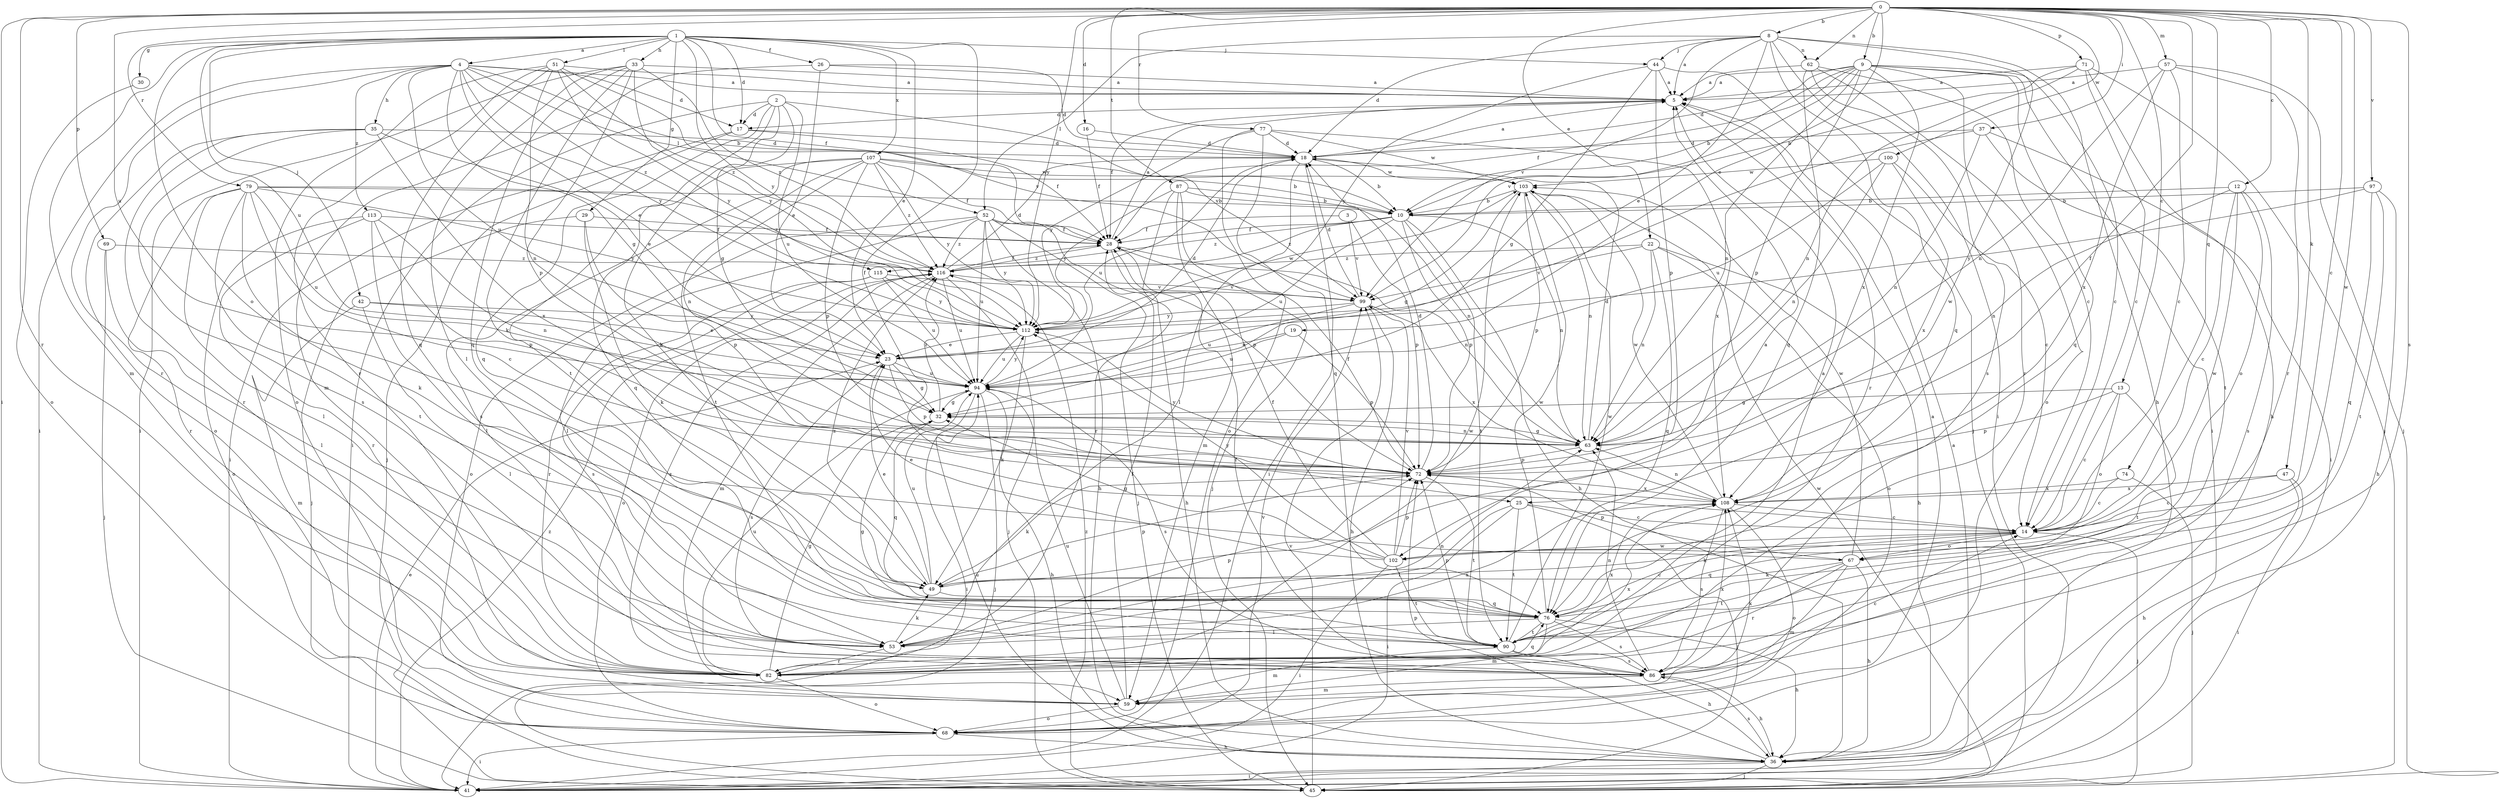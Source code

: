 strict digraph  {
0;
1;
2;
3;
4;
5;
8;
9;
10;
12;
13;
14;
16;
17;
18;
19;
22;
23;
25;
26;
28;
29;
30;
32;
33;
35;
36;
37;
41;
42;
44;
45;
47;
49;
51;
52;
53;
57;
59;
62;
63;
67;
68;
69;
71;
72;
74;
76;
77;
79;
82;
86;
87;
90;
94;
97;
99;
100;
102;
103;
107;
108;
112;
113;
115;
116;
0 -> 8  [label=b];
0 -> 9  [label=b];
0 -> 12  [label=c];
0 -> 13  [label=c];
0 -> 14  [label=c];
0 -> 16  [label=d];
0 -> 19  [label=e];
0 -> 22  [label=e];
0 -> 25  [label=f];
0 -> 37  [label=i];
0 -> 41  [label=i];
0 -> 47  [label=k];
0 -> 57  [label=m];
0 -> 62  [label=n];
0 -> 69  [label=p];
0 -> 71  [label=p];
0 -> 74  [label=q];
0 -> 77  [label=r];
0 -> 79  [label=r];
0 -> 82  [label=r];
0 -> 86  [label=s];
0 -> 87  [label=t];
0 -> 94  [label=u];
0 -> 97  [label=v];
0 -> 100  [label=w];
0 -> 102  [label=w];
0 -> 112  [label=y];
1 -> 4  [label=a];
1 -> 17  [label=d];
1 -> 23  [label=e];
1 -> 25  [label=f];
1 -> 26  [label=f];
1 -> 28  [label=f];
1 -> 29  [label=g];
1 -> 30  [label=g];
1 -> 33  [label=h];
1 -> 42  [label=j];
1 -> 44  [label=j];
1 -> 51  [label=l];
1 -> 59  [label=m];
1 -> 67  [label=o];
1 -> 94  [label=u];
1 -> 107  [label=x];
1 -> 112  [label=y];
2 -> 17  [label=d];
2 -> 32  [label=g];
2 -> 41  [label=i];
2 -> 49  [label=k];
2 -> 76  [label=q];
2 -> 90  [label=t];
2 -> 94  [label=u];
2 -> 99  [label=v];
3 -> 28  [label=f];
3 -> 72  [label=p];
3 -> 99  [label=v];
4 -> 5  [label=a];
4 -> 10  [label=b];
4 -> 17  [label=d];
4 -> 23  [label=e];
4 -> 32  [label=g];
4 -> 35  [label=h];
4 -> 41  [label=i];
4 -> 52  [label=l];
4 -> 82  [label=r];
4 -> 94  [label=u];
4 -> 112  [label=y];
4 -> 113  [label=z];
4 -> 115  [label=z];
5 -> 17  [label=d];
5 -> 28  [label=f];
5 -> 82  [label=r];
8 -> 5  [label=a];
8 -> 18  [label=d];
8 -> 23  [label=e];
8 -> 36  [label=h];
8 -> 41  [label=i];
8 -> 44  [label=j];
8 -> 52  [label=l];
8 -> 62  [label=n];
8 -> 76  [label=q];
8 -> 99  [label=v];
8 -> 102  [label=w];
9 -> 5  [label=a];
9 -> 10  [label=b];
9 -> 14  [label=c];
9 -> 18  [label=d];
9 -> 28  [label=f];
9 -> 41  [label=i];
9 -> 63  [label=n];
9 -> 72  [label=p];
9 -> 76  [label=q];
9 -> 82  [label=r];
9 -> 99  [label=v];
9 -> 108  [label=x];
10 -> 28  [label=f];
10 -> 36  [label=h];
10 -> 63  [label=n];
10 -> 72  [label=p];
10 -> 90  [label=t];
10 -> 94  [label=u];
10 -> 115  [label=z];
10 -> 116  [label=z];
12 -> 10  [label=b];
12 -> 14  [label=c];
12 -> 63  [label=n];
12 -> 67  [label=o];
12 -> 86  [label=s];
12 -> 102  [label=w];
13 -> 14  [label=c];
13 -> 32  [label=g];
13 -> 67  [label=o];
13 -> 72  [label=p];
13 -> 90  [label=t];
14 -> 45  [label=j];
14 -> 49  [label=k];
14 -> 67  [label=o];
14 -> 76  [label=q];
14 -> 102  [label=w];
16 -> 18  [label=d];
16 -> 28  [label=f];
17 -> 18  [label=d];
17 -> 28  [label=f];
17 -> 41  [label=i];
17 -> 45  [label=j];
18 -> 5  [label=a];
18 -> 10  [label=b];
18 -> 41  [label=i];
18 -> 53  [label=l];
18 -> 94  [label=u];
18 -> 103  [label=w];
19 -> 23  [label=e];
19 -> 72  [label=p];
19 -> 94  [label=u];
22 -> 36  [label=h];
22 -> 63  [label=n];
22 -> 68  [label=o];
22 -> 76  [label=q];
22 -> 99  [label=v];
22 -> 116  [label=z];
23 -> 18  [label=d];
23 -> 32  [label=g];
23 -> 72  [label=p];
23 -> 86  [label=s];
23 -> 94  [label=u];
25 -> 14  [label=c];
25 -> 41  [label=i];
25 -> 45  [label=j];
25 -> 53  [label=l];
25 -> 90  [label=t];
26 -> 5  [label=a];
26 -> 18  [label=d];
26 -> 23  [label=e];
26 -> 59  [label=m];
28 -> 5  [label=a];
28 -> 36  [label=h];
28 -> 63  [label=n];
28 -> 116  [label=z];
29 -> 28  [label=f];
29 -> 45  [label=j];
29 -> 49  [label=k];
29 -> 72  [label=p];
30 -> 68  [label=o];
32 -> 63  [label=n];
32 -> 76  [label=q];
32 -> 116  [label=z];
33 -> 5  [label=a];
33 -> 41  [label=i];
33 -> 49  [label=k];
33 -> 53  [label=l];
33 -> 72  [label=p];
33 -> 76  [label=q];
33 -> 112  [label=y];
33 -> 116  [label=z];
35 -> 18  [label=d];
35 -> 23  [label=e];
35 -> 68  [label=o];
35 -> 82  [label=r];
35 -> 86  [label=s];
35 -> 108  [label=x];
36 -> 41  [label=i];
36 -> 45  [label=j];
36 -> 72  [label=p];
36 -> 86  [label=s];
36 -> 94  [label=u];
37 -> 18  [label=d];
37 -> 41  [label=i];
37 -> 63  [label=n];
37 -> 90  [label=t];
37 -> 112  [label=y];
41 -> 5  [label=a];
41 -> 23  [label=e];
41 -> 116  [label=z];
42 -> 23  [label=e];
42 -> 53  [label=l];
42 -> 59  [label=m];
42 -> 112  [label=y];
44 -> 5  [label=a];
44 -> 32  [label=g];
44 -> 45  [label=j];
44 -> 72  [label=p];
44 -> 112  [label=y];
45 -> 99  [label=v];
45 -> 103  [label=w];
45 -> 116  [label=z];
47 -> 14  [label=c];
47 -> 36  [label=h];
47 -> 41  [label=i];
47 -> 108  [label=x];
49 -> 5  [label=a];
49 -> 23  [label=e];
49 -> 72  [label=p];
49 -> 76  [label=q];
49 -> 94  [label=u];
49 -> 116  [label=z];
51 -> 5  [label=a];
51 -> 63  [label=n];
51 -> 68  [label=o];
51 -> 76  [label=q];
51 -> 82  [label=r];
51 -> 99  [label=v];
51 -> 112  [label=y];
51 -> 116  [label=z];
52 -> 28  [label=f];
52 -> 36  [label=h];
52 -> 45  [label=j];
52 -> 53  [label=l];
52 -> 68  [label=o];
52 -> 72  [label=p];
52 -> 94  [label=u];
52 -> 112  [label=y];
52 -> 116  [label=z];
53 -> 49  [label=k];
53 -> 63  [label=n];
53 -> 72  [label=p];
53 -> 82  [label=r];
53 -> 108  [label=x];
57 -> 5  [label=a];
57 -> 14  [label=c];
57 -> 45  [label=j];
57 -> 63  [label=n];
57 -> 82  [label=r];
57 -> 108  [label=x];
59 -> 28  [label=f];
59 -> 68  [label=o];
59 -> 94  [label=u];
59 -> 108  [label=x];
62 -> 5  [label=a];
62 -> 14  [label=c];
62 -> 68  [label=o];
62 -> 76  [label=q];
62 -> 86  [label=s];
63 -> 18  [label=d];
63 -> 32  [label=g];
63 -> 72  [label=p];
67 -> 36  [label=h];
67 -> 49  [label=k];
67 -> 59  [label=m];
67 -> 72  [label=p];
67 -> 82  [label=r];
67 -> 90  [label=t];
67 -> 103  [label=w];
68 -> 5  [label=a];
68 -> 36  [label=h];
68 -> 41  [label=i];
68 -> 99  [label=v];
69 -> 45  [label=j];
69 -> 53  [label=l];
69 -> 116  [label=z];
71 -> 5  [label=a];
71 -> 10  [label=b];
71 -> 14  [label=c];
71 -> 36  [label=h];
71 -> 45  [label=j];
71 -> 63  [label=n];
72 -> 18  [label=d];
72 -> 28  [label=f];
72 -> 49  [label=k];
72 -> 90  [label=t];
72 -> 108  [label=x];
72 -> 112  [label=y];
74 -> 14  [label=c];
74 -> 45  [label=j];
74 -> 108  [label=x];
76 -> 14  [label=c];
76 -> 36  [label=h];
76 -> 53  [label=l];
76 -> 59  [label=m];
76 -> 86  [label=s];
76 -> 90  [label=t];
76 -> 103  [label=w];
77 -> 18  [label=d];
77 -> 68  [label=o];
77 -> 76  [label=q];
77 -> 103  [label=w];
77 -> 108  [label=x];
77 -> 112  [label=y];
79 -> 10  [label=b];
79 -> 14  [label=c];
79 -> 49  [label=k];
79 -> 53  [label=l];
79 -> 82  [label=r];
79 -> 90  [label=t];
79 -> 94  [label=u];
79 -> 112  [label=y];
79 -> 116  [label=z];
82 -> 32  [label=g];
82 -> 68  [label=o];
82 -> 76  [label=q];
82 -> 94  [label=u];
82 -> 103  [label=w];
82 -> 108  [label=x];
82 -> 116  [label=z];
86 -> 14  [label=c];
86 -> 28  [label=f];
86 -> 36  [label=h];
86 -> 59  [label=m];
86 -> 63  [label=n];
86 -> 108  [label=x];
87 -> 10  [label=b];
87 -> 45  [label=j];
87 -> 59  [label=m];
87 -> 63  [label=n];
87 -> 82  [label=r];
87 -> 112  [label=y];
90 -> 5  [label=a];
90 -> 32  [label=g];
90 -> 36  [label=h];
90 -> 59  [label=m];
90 -> 72  [label=p];
90 -> 86  [label=s];
90 -> 103  [label=w];
90 -> 108  [label=x];
94 -> 32  [label=g];
94 -> 36  [label=h];
94 -> 41  [label=i];
94 -> 45  [label=j];
94 -> 86  [label=s];
94 -> 112  [label=y];
97 -> 10  [label=b];
97 -> 36  [label=h];
97 -> 76  [label=q];
97 -> 90  [label=t];
97 -> 112  [label=y];
99 -> 18  [label=d];
99 -> 36  [label=h];
99 -> 94  [label=u];
99 -> 108  [label=x];
99 -> 112  [label=y];
100 -> 14  [label=c];
100 -> 63  [label=n];
100 -> 94  [label=u];
100 -> 103  [label=w];
100 -> 108  [label=x];
102 -> 23  [label=e];
102 -> 28  [label=f];
102 -> 32  [label=g];
102 -> 41  [label=i];
102 -> 72  [label=p];
102 -> 90  [label=t];
102 -> 99  [label=v];
102 -> 112  [label=y];
103 -> 10  [label=b];
103 -> 32  [label=g];
103 -> 63  [label=n];
103 -> 72  [label=p];
107 -> 10  [label=b];
107 -> 28  [label=f];
107 -> 63  [label=n];
107 -> 72  [label=p];
107 -> 76  [label=q];
107 -> 86  [label=s];
107 -> 90  [label=t];
107 -> 103  [label=w];
107 -> 112  [label=y];
107 -> 116  [label=z];
108 -> 14  [label=c];
108 -> 63  [label=n];
108 -> 68  [label=o];
108 -> 86  [label=s];
108 -> 103  [label=w];
112 -> 23  [label=e];
112 -> 49  [label=k];
112 -> 94  [label=u];
112 -> 103  [label=w];
113 -> 28  [label=f];
113 -> 53  [label=l];
113 -> 63  [label=n];
113 -> 68  [label=o];
113 -> 72  [label=p];
113 -> 82  [label=r];
115 -> 82  [label=r];
115 -> 86  [label=s];
115 -> 94  [label=u];
115 -> 99  [label=v];
115 -> 112  [label=y];
116 -> 18  [label=d];
116 -> 28  [label=f];
116 -> 45  [label=j];
116 -> 59  [label=m];
116 -> 68  [label=o];
116 -> 94  [label=u];
116 -> 99  [label=v];
}
